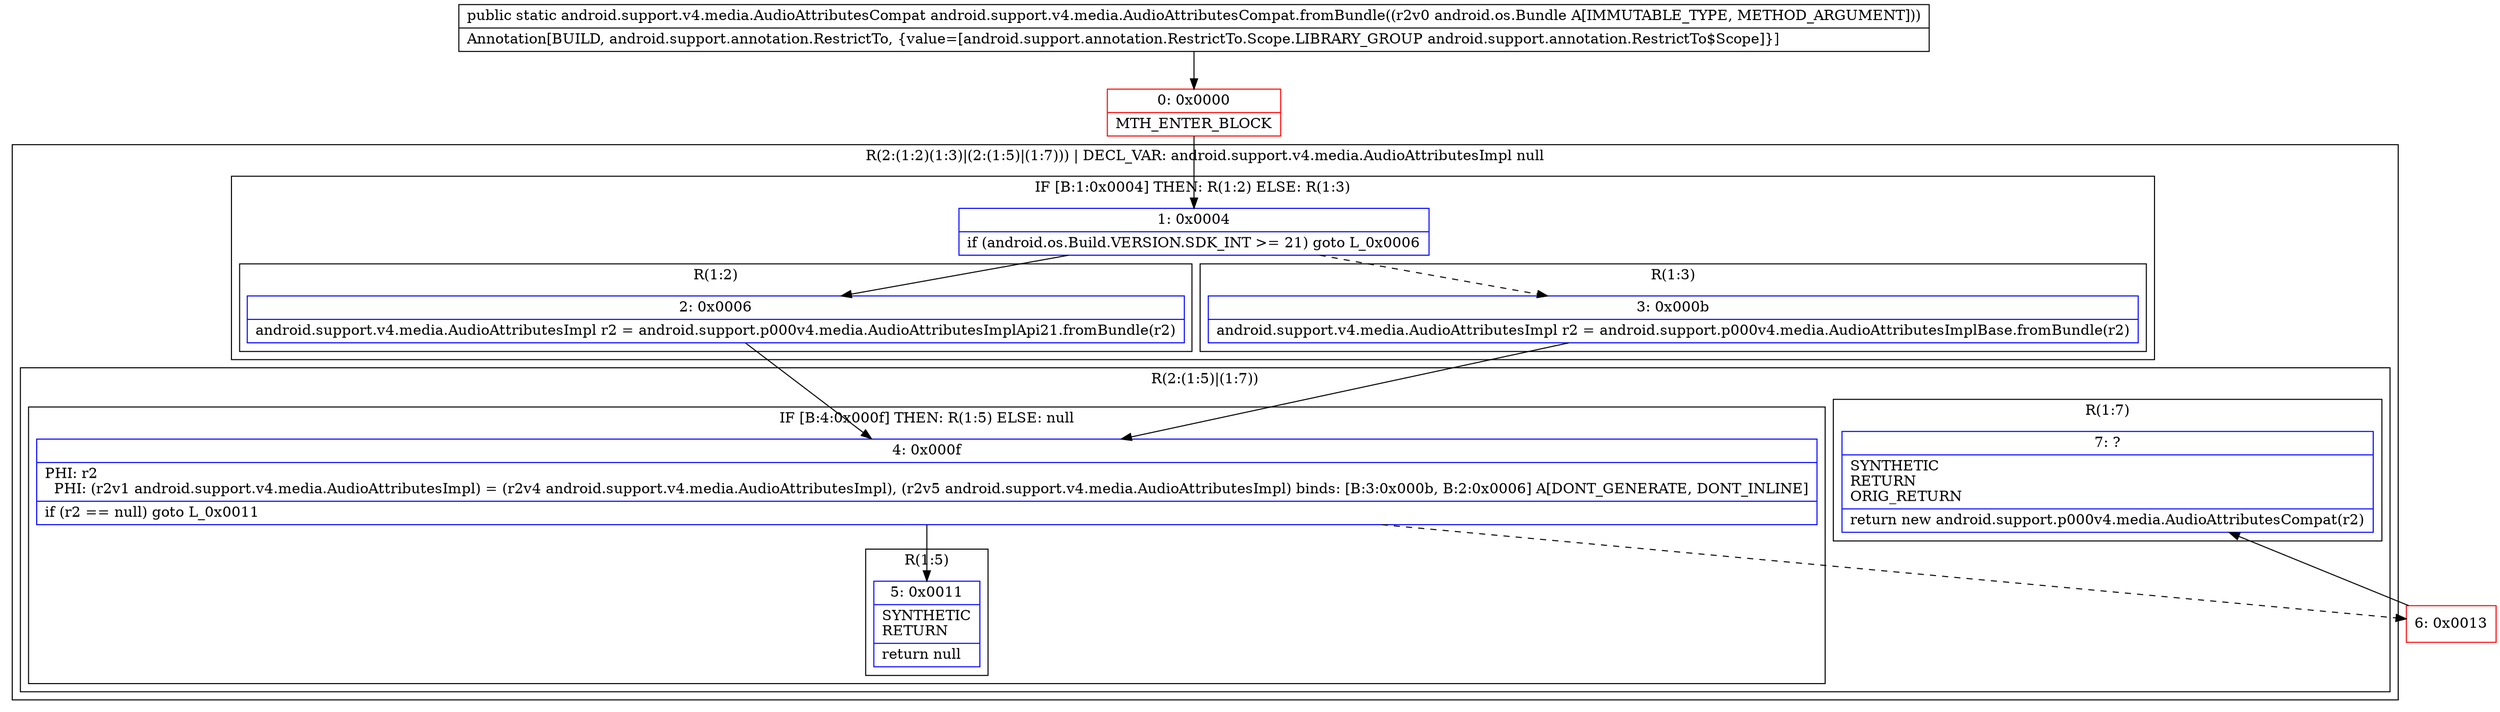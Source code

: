 digraph "CFG forandroid.support.v4.media.AudioAttributesCompat.fromBundle(Landroid\/os\/Bundle;)Landroid\/support\/v4\/media\/AudioAttributesCompat;" {
subgraph cluster_Region_1884947798 {
label = "R(2:(1:2)(1:3)|(2:(1:5)|(1:7))) | DECL_VAR: android.support.v4.media.AudioAttributesImpl null\l";
node [shape=record,color=blue];
subgraph cluster_IfRegion_1412145304 {
label = "IF [B:1:0x0004] THEN: R(1:2) ELSE: R(1:3)";
node [shape=record,color=blue];
Node_1 [shape=record,label="{1\:\ 0x0004|if (android.os.Build.VERSION.SDK_INT \>= 21) goto L_0x0006\l}"];
subgraph cluster_Region_1616266921 {
label = "R(1:2)";
node [shape=record,color=blue];
Node_2 [shape=record,label="{2\:\ 0x0006|android.support.v4.media.AudioAttributesImpl r2 = android.support.p000v4.media.AudioAttributesImplApi21.fromBundle(r2)\l}"];
}
subgraph cluster_Region_1590555036 {
label = "R(1:3)";
node [shape=record,color=blue];
Node_3 [shape=record,label="{3\:\ 0x000b|android.support.v4.media.AudioAttributesImpl r2 = android.support.p000v4.media.AudioAttributesImplBase.fromBundle(r2)\l}"];
}
}
subgraph cluster_Region_1738624610 {
label = "R(2:(1:5)|(1:7))";
node [shape=record,color=blue];
subgraph cluster_IfRegion_386708412 {
label = "IF [B:4:0x000f] THEN: R(1:5) ELSE: null";
node [shape=record,color=blue];
Node_4 [shape=record,label="{4\:\ 0x000f|PHI: r2 \l  PHI: (r2v1 android.support.v4.media.AudioAttributesImpl) = (r2v4 android.support.v4.media.AudioAttributesImpl), (r2v5 android.support.v4.media.AudioAttributesImpl) binds: [B:3:0x000b, B:2:0x0006] A[DONT_GENERATE, DONT_INLINE]\l|if (r2 == null) goto L_0x0011\l}"];
subgraph cluster_Region_928806078 {
label = "R(1:5)";
node [shape=record,color=blue];
Node_5 [shape=record,label="{5\:\ 0x0011|SYNTHETIC\lRETURN\l|return null\l}"];
}
}
subgraph cluster_Region_1056587181 {
label = "R(1:7)";
node [shape=record,color=blue];
Node_7 [shape=record,label="{7\:\ ?|SYNTHETIC\lRETURN\lORIG_RETURN\l|return new android.support.p000v4.media.AudioAttributesCompat(r2)\l}"];
}
}
}
Node_0 [shape=record,color=red,label="{0\:\ 0x0000|MTH_ENTER_BLOCK\l}"];
Node_6 [shape=record,color=red,label="{6\:\ 0x0013}"];
MethodNode[shape=record,label="{public static android.support.v4.media.AudioAttributesCompat android.support.v4.media.AudioAttributesCompat.fromBundle((r2v0 android.os.Bundle A[IMMUTABLE_TYPE, METHOD_ARGUMENT]))  | Annotation[BUILD, android.support.annotation.RestrictTo, \{value=[android.support.annotation.RestrictTo.Scope.LIBRARY_GROUP android.support.annotation.RestrictTo$Scope]\}]\l}"];
MethodNode -> Node_0;
Node_1 -> Node_2;
Node_1 -> Node_3[style=dashed];
Node_2 -> Node_4;
Node_3 -> Node_4;
Node_4 -> Node_5;
Node_4 -> Node_6[style=dashed];
Node_0 -> Node_1;
Node_6 -> Node_7;
}

